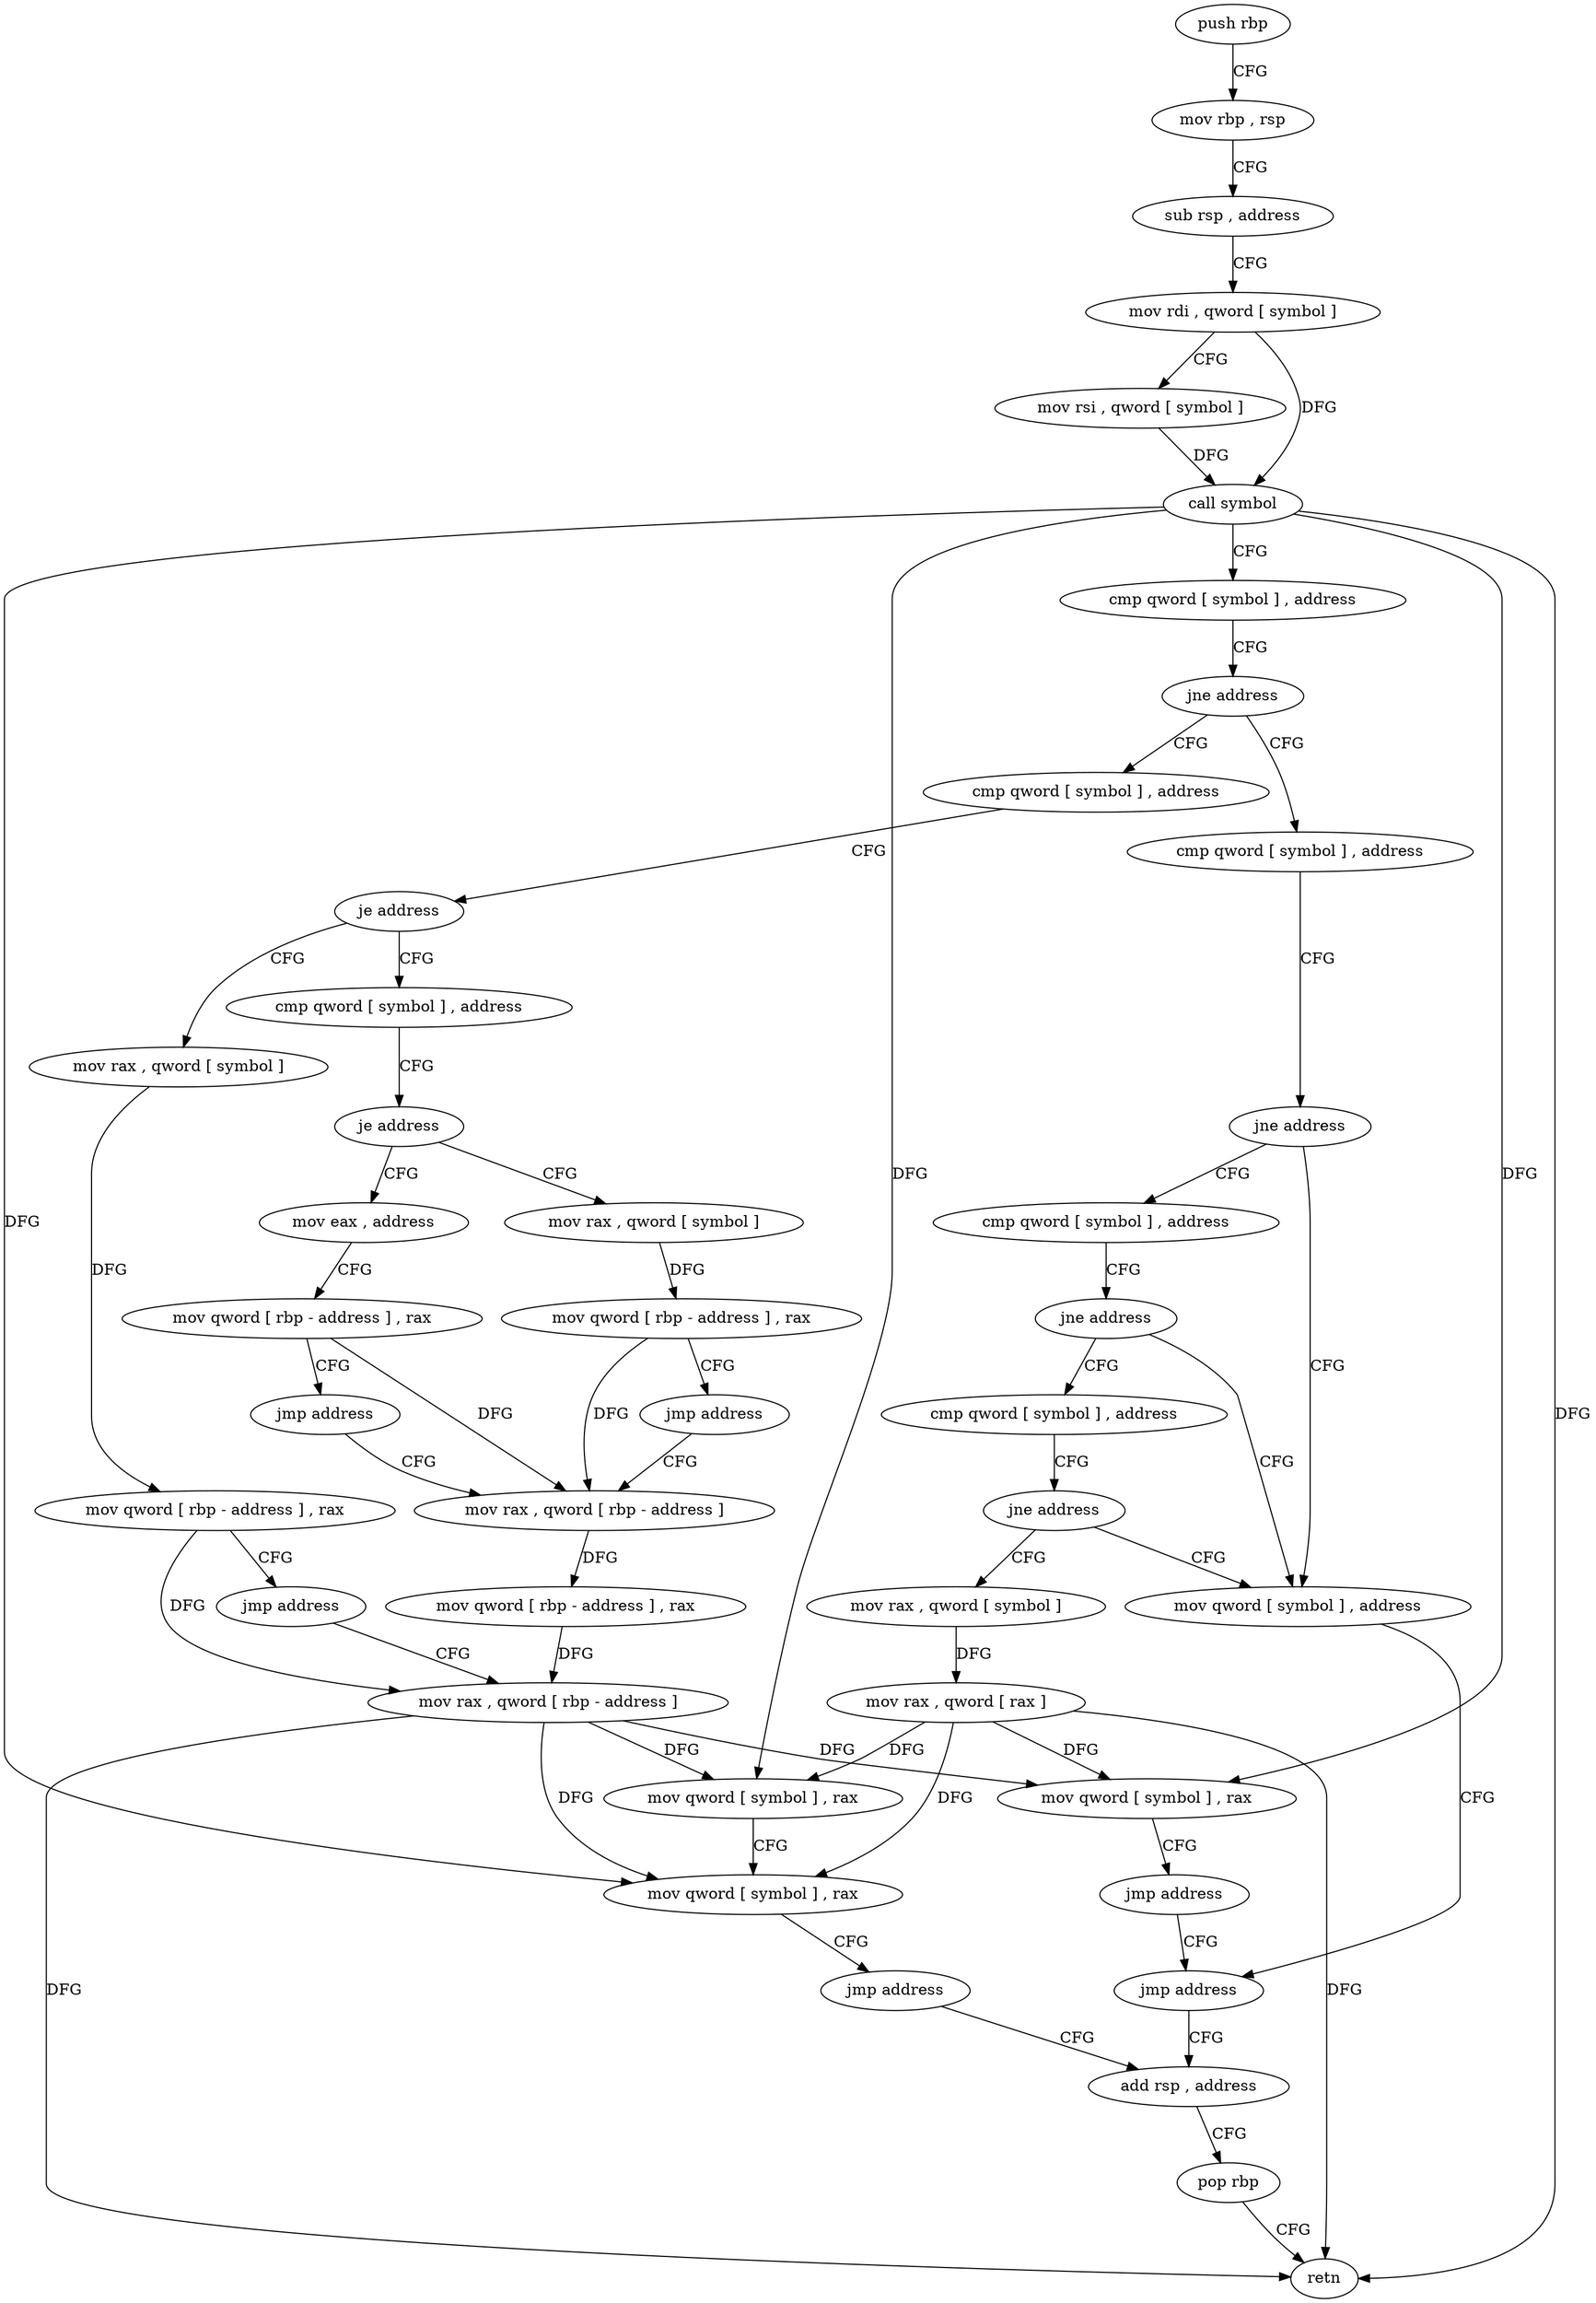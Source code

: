 digraph "func" {
"4203600" [label = "push rbp" ]
"4203601" [label = "mov rbp , rsp" ]
"4203604" [label = "sub rsp , address" ]
"4203608" [label = "mov rdi , qword [ symbol ]" ]
"4203616" [label = "mov rsi , qword [ symbol ]" ]
"4203624" [label = "call symbol" ]
"4203629" [label = "cmp qword [ symbol ] , address" ]
"4203638" [label = "jne address" ]
"4203755" [label = "cmp qword [ symbol ] , address" ]
"4203644" [label = "cmp qword [ symbol ] , address" ]
"4203764" [label = "jne address" ]
"4203824" [label = "mov qword [ symbol ] , address" ]
"4203770" [label = "cmp qword [ symbol ] , address" ]
"4203653" [label = "je address" ]
"4203676" [label = "cmp qword [ symbol ] , address" ]
"4203659" [label = "mov rax , qword [ symbol ]" ]
"4203836" [label = "jmp address" ]
"4203779" [label = "jne address" ]
"4203785" [label = "cmp qword [ symbol ] , address" ]
"4203685" [label = "je address" ]
"4203708" [label = "mov eax , address" ]
"4203691" [label = "mov rax , qword [ symbol ]" ]
"4203667" [label = "mov qword [ rbp - address ] , rax" ]
"4203671" [label = "jmp address" ]
"4203730" [label = "mov rax , qword [ rbp - address ]" ]
"4203841" [label = "add rsp , address" ]
"4203845" [label = "pop rbp" ]
"4203846" [label = "retn" ]
"4203794" [label = "jne address" ]
"4203800" [label = "mov rax , qword [ symbol ]" ]
"4203713" [label = "mov qword [ rbp - address ] , rax" ]
"4203717" [label = "jmp address" ]
"4203722" [label = "mov rax , qword [ rbp - address ]" ]
"4203699" [label = "mov qword [ rbp - address ] , rax" ]
"4203703" [label = "jmp address" ]
"4203734" [label = "mov qword [ symbol ] , rax" ]
"4203742" [label = "mov qword [ symbol ] , rax" ]
"4203750" [label = "jmp address" ]
"4203808" [label = "mov rax , qword [ rax ]" ]
"4203811" [label = "mov qword [ symbol ] , rax" ]
"4203819" [label = "jmp address" ]
"4203726" [label = "mov qword [ rbp - address ] , rax" ]
"4203600" -> "4203601" [ label = "CFG" ]
"4203601" -> "4203604" [ label = "CFG" ]
"4203604" -> "4203608" [ label = "CFG" ]
"4203608" -> "4203616" [ label = "CFG" ]
"4203608" -> "4203624" [ label = "DFG" ]
"4203616" -> "4203624" [ label = "DFG" ]
"4203624" -> "4203629" [ label = "CFG" ]
"4203624" -> "4203734" [ label = "DFG" ]
"4203624" -> "4203742" [ label = "DFG" ]
"4203624" -> "4203846" [ label = "DFG" ]
"4203624" -> "4203811" [ label = "DFG" ]
"4203629" -> "4203638" [ label = "CFG" ]
"4203638" -> "4203755" [ label = "CFG" ]
"4203638" -> "4203644" [ label = "CFG" ]
"4203755" -> "4203764" [ label = "CFG" ]
"4203644" -> "4203653" [ label = "CFG" ]
"4203764" -> "4203824" [ label = "CFG" ]
"4203764" -> "4203770" [ label = "CFG" ]
"4203824" -> "4203836" [ label = "CFG" ]
"4203770" -> "4203779" [ label = "CFG" ]
"4203653" -> "4203676" [ label = "CFG" ]
"4203653" -> "4203659" [ label = "CFG" ]
"4203676" -> "4203685" [ label = "CFG" ]
"4203659" -> "4203667" [ label = "DFG" ]
"4203836" -> "4203841" [ label = "CFG" ]
"4203779" -> "4203824" [ label = "CFG" ]
"4203779" -> "4203785" [ label = "CFG" ]
"4203785" -> "4203794" [ label = "CFG" ]
"4203685" -> "4203708" [ label = "CFG" ]
"4203685" -> "4203691" [ label = "CFG" ]
"4203708" -> "4203713" [ label = "CFG" ]
"4203691" -> "4203699" [ label = "DFG" ]
"4203667" -> "4203671" [ label = "CFG" ]
"4203667" -> "4203730" [ label = "DFG" ]
"4203671" -> "4203730" [ label = "CFG" ]
"4203730" -> "4203734" [ label = "DFG" ]
"4203730" -> "4203742" [ label = "DFG" ]
"4203730" -> "4203846" [ label = "DFG" ]
"4203730" -> "4203811" [ label = "DFG" ]
"4203841" -> "4203845" [ label = "CFG" ]
"4203845" -> "4203846" [ label = "CFG" ]
"4203794" -> "4203824" [ label = "CFG" ]
"4203794" -> "4203800" [ label = "CFG" ]
"4203800" -> "4203808" [ label = "DFG" ]
"4203713" -> "4203717" [ label = "CFG" ]
"4203713" -> "4203722" [ label = "DFG" ]
"4203717" -> "4203722" [ label = "CFG" ]
"4203722" -> "4203726" [ label = "DFG" ]
"4203699" -> "4203703" [ label = "CFG" ]
"4203699" -> "4203722" [ label = "DFG" ]
"4203703" -> "4203722" [ label = "CFG" ]
"4203734" -> "4203742" [ label = "CFG" ]
"4203742" -> "4203750" [ label = "CFG" ]
"4203750" -> "4203841" [ label = "CFG" ]
"4203808" -> "4203811" [ label = "DFG" ]
"4203808" -> "4203734" [ label = "DFG" ]
"4203808" -> "4203742" [ label = "DFG" ]
"4203808" -> "4203846" [ label = "DFG" ]
"4203811" -> "4203819" [ label = "CFG" ]
"4203819" -> "4203836" [ label = "CFG" ]
"4203726" -> "4203730" [ label = "DFG" ]
}
